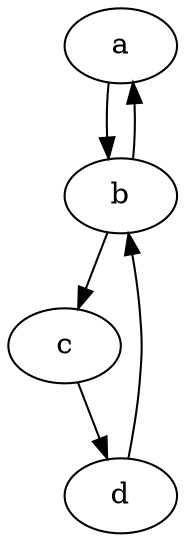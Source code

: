 digraph G {
    "a" [type=P, alive=n];
    "b" [type=B, alive=n];
    "c" [type=C, alive=n];
    "d" [type=C, alive=n];
    "a" -> "b";
    "b" -> "a";
    "b" -> "c";
    "c" -> "d";
    "d" -> "b";
}
